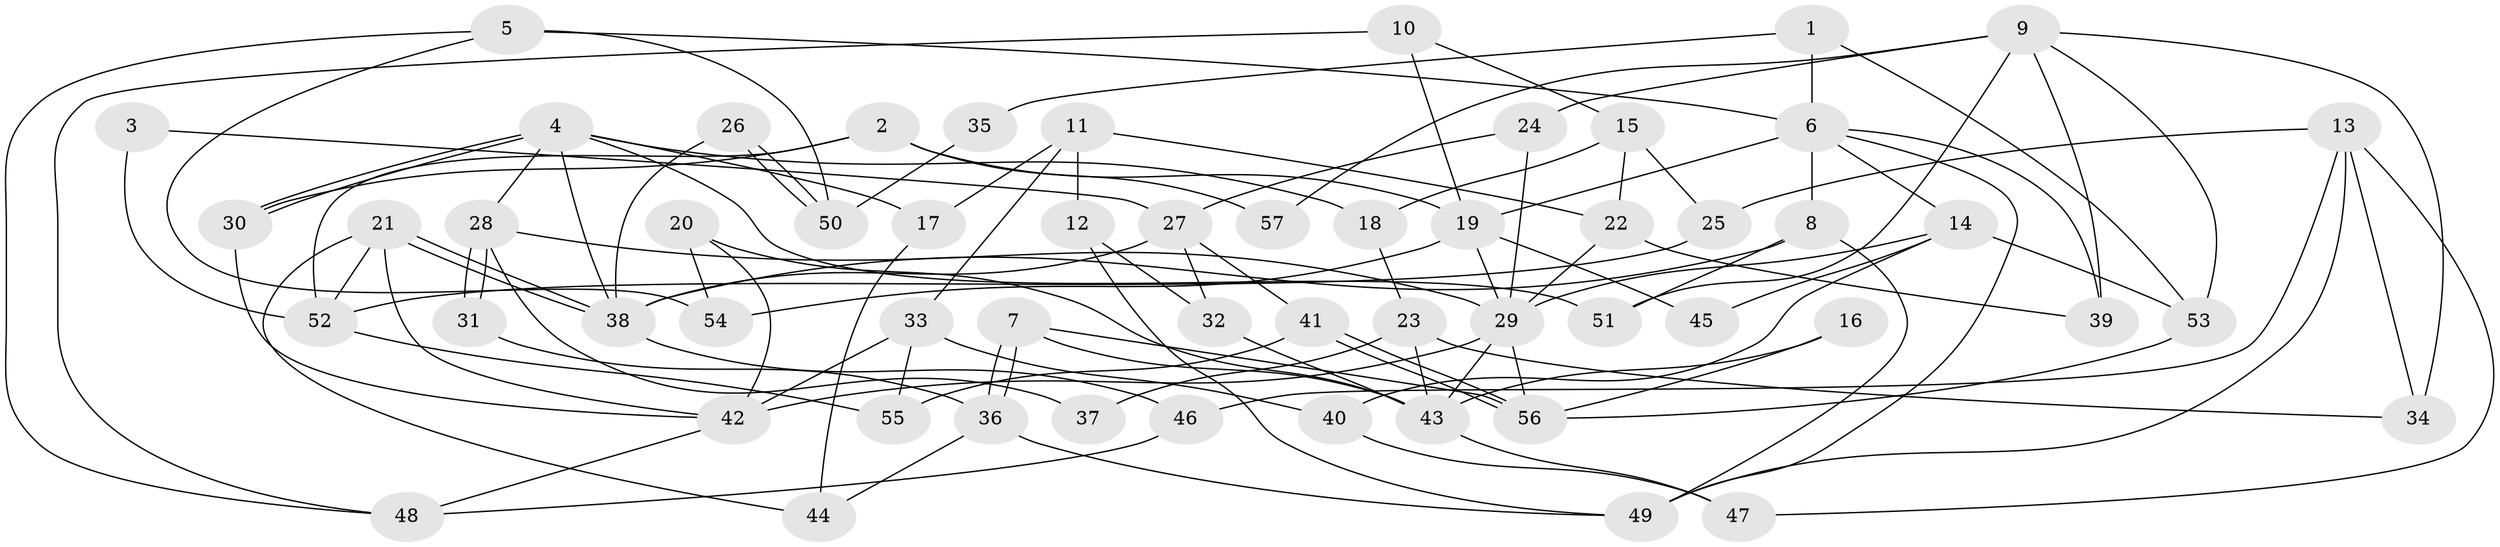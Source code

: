 // coarse degree distribution, {5: 0.1794871794871795, 4: 0.1794871794871795, 7: 0.07692307692307693, 10: 0.05128205128205128, 3: 0.2564102564102564, 6: 0.10256410256410256, 2: 0.10256410256410256, 8: 0.05128205128205128}
// Generated by graph-tools (version 1.1) at 2025/52/02/27/25 19:52:01]
// undirected, 57 vertices, 114 edges
graph export_dot {
graph [start="1"]
  node [color=gray90,style=filled];
  1;
  2;
  3;
  4;
  5;
  6;
  7;
  8;
  9;
  10;
  11;
  12;
  13;
  14;
  15;
  16;
  17;
  18;
  19;
  20;
  21;
  22;
  23;
  24;
  25;
  26;
  27;
  28;
  29;
  30;
  31;
  32;
  33;
  34;
  35;
  36;
  37;
  38;
  39;
  40;
  41;
  42;
  43;
  44;
  45;
  46;
  47;
  48;
  49;
  50;
  51;
  52;
  53;
  54;
  55;
  56;
  57;
  1 -- 6;
  1 -- 53;
  1 -- 35;
  2 -- 19;
  2 -- 52;
  2 -- 30;
  2 -- 57;
  3 -- 27;
  3 -- 52;
  4 -- 30;
  4 -- 30;
  4 -- 38;
  4 -- 17;
  4 -- 18;
  4 -- 28;
  4 -- 51;
  5 -- 48;
  5 -- 54;
  5 -- 6;
  5 -- 50;
  6 -- 49;
  6 -- 8;
  6 -- 14;
  6 -- 19;
  6 -- 39;
  7 -- 56;
  7 -- 36;
  7 -- 36;
  7 -- 43;
  8 -- 49;
  8 -- 38;
  8 -- 51;
  9 -- 53;
  9 -- 51;
  9 -- 24;
  9 -- 34;
  9 -- 39;
  9 -- 57;
  10 -- 15;
  10 -- 19;
  10 -- 48;
  11 -- 12;
  11 -- 22;
  11 -- 17;
  11 -- 33;
  12 -- 49;
  12 -- 32;
  13 -- 46;
  13 -- 25;
  13 -- 34;
  13 -- 47;
  13 -- 49;
  14 -- 29;
  14 -- 40;
  14 -- 45;
  14 -- 53;
  15 -- 22;
  15 -- 18;
  15 -- 25;
  16 -- 56;
  16 -- 43;
  17 -- 44;
  18 -- 23;
  19 -- 29;
  19 -- 45;
  19 -- 54;
  20 -- 43;
  20 -- 42;
  20 -- 54;
  21 -- 38;
  21 -- 38;
  21 -- 42;
  21 -- 44;
  21 -- 52;
  22 -- 39;
  22 -- 29;
  23 -- 43;
  23 -- 34;
  23 -- 37;
  24 -- 29;
  24 -- 27;
  25 -- 52;
  26 -- 50;
  26 -- 50;
  26 -- 38;
  27 -- 38;
  27 -- 32;
  27 -- 41;
  28 -- 31;
  28 -- 31;
  28 -- 29;
  28 -- 37;
  29 -- 42;
  29 -- 43;
  29 -- 56;
  30 -- 42;
  31 -- 36;
  32 -- 43;
  33 -- 40;
  33 -- 42;
  33 -- 55;
  35 -- 50;
  36 -- 44;
  36 -- 49;
  38 -- 46;
  40 -- 47;
  41 -- 56;
  41 -- 56;
  41 -- 55;
  42 -- 48;
  43 -- 47;
  46 -- 48;
  52 -- 55;
  53 -- 56;
}
